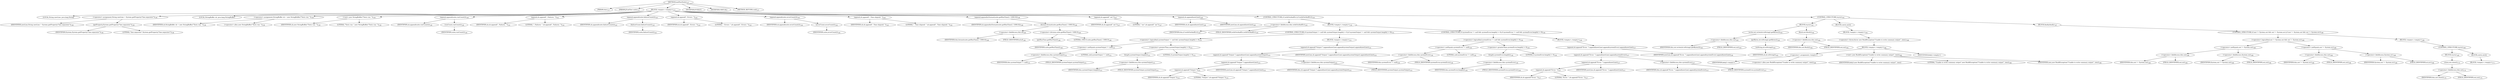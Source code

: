 digraph "endTestSuite" {  
"210" [label = <(METHOD,endTestSuite)<SUB>137</SUB>> ]
"211" [label = <(PARAM,this)<SUB>137</SUB>> ]
"212" [label = <(PARAM,JUnitTest suite)<SUB>137</SUB>> ]
"213" [label = <(BLOCK,&lt;empty&gt;,&lt;empty&gt;)<SUB>137</SUB>> ]
"214" [label = <(LOCAL,String newLine: java.lang.String)> ]
"215" [label = <(&lt;operator&gt;.assignment,String newLine = System.getProperty(&quot;line.separator&quot;))<SUB>138</SUB>> ]
"216" [label = <(IDENTIFIER,newLine,String newLine = System.getProperty(&quot;line.separator&quot;))<SUB>138</SUB>> ]
"217" [label = <(getProperty,System.getProperty(&quot;line.separator&quot;))<SUB>138</SUB>> ]
"218" [label = <(IDENTIFIER,System,System.getProperty(&quot;line.separator&quot;))<SUB>138</SUB>> ]
"219" [label = <(LITERAL,&quot;line.separator&quot;,System.getProperty(&quot;line.separator&quot;))<SUB>138</SUB>> ]
"10" [label = <(LOCAL,StringBuffer sb: java.lang.StringBuffer)> ]
"220" [label = <(&lt;operator&gt;.assignment,StringBuffer sb = new StringBuffer(&quot;Tests run: &quot;))<SUB>139</SUB>> ]
"221" [label = <(IDENTIFIER,sb,StringBuffer sb = new StringBuffer(&quot;Tests run: &quot;))<SUB>139</SUB>> ]
"222" [label = <(&lt;operator&gt;.alloc,new StringBuffer(&quot;Tests run: &quot;))<SUB>139</SUB>> ]
"223" [label = <(&lt;init&gt;,new StringBuffer(&quot;Tests run: &quot;))<SUB>139</SUB>> ]
"9" [label = <(IDENTIFIER,sb,new StringBuffer(&quot;Tests run: &quot;))<SUB>139</SUB>> ]
"224" [label = <(LITERAL,&quot;Tests run: &quot;,new StringBuffer(&quot;Tests run: &quot;))<SUB>139</SUB>> ]
"225" [label = <(append,append(suite.runCount()))<SUB>140</SUB>> ]
"226" [label = <(IDENTIFIER,sb,append(suite.runCount()))<SUB>140</SUB>> ]
"227" [label = <(runCount,runCount())<SUB>140</SUB>> ]
"228" [label = <(IDENTIFIER,suite,runCount())<SUB>140</SUB>> ]
"229" [label = <(append,sb.append(&quot;, Failures: &quot;))<SUB>141</SUB>> ]
"230" [label = <(IDENTIFIER,sb,sb.append(&quot;, Failures: &quot;))<SUB>141</SUB>> ]
"231" [label = <(LITERAL,&quot;, Failures: &quot;,sb.append(&quot;, Failures: &quot;))<SUB>141</SUB>> ]
"232" [label = <(append,append(suite.failureCount()))<SUB>142</SUB>> ]
"233" [label = <(IDENTIFIER,sb,append(suite.failureCount()))<SUB>142</SUB>> ]
"234" [label = <(failureCount,failureCount())<SUB>142</SUB>> ]
"235" [label = <(IDENTIFIER,suite,failureCount())<SUB>142</SUB>> ]
"236" [label = <(append,sb.append(&quot;, Errors: &quot;))<SUB>143</SUB>> ]
"237" [label = <(IDENTIFIER,sb,sb.append(&quot;, Errors: &quot;))<SUB>143</SUB>> ]
"238" [label = <(LITERAL,&quot;, Errors: &quot;,sb.append(&quot;, Errors: &quot;))<SUB>143</SUB>> ]
"239" [label = <(append,append(suite.errorCount()))<SUB>144</SUB>> ]
"240" [label = <(IDENTIFIER,sb,append(suite.errorCount()))<SUB>144</SUB>> ]
"241" [label = <(errorCount,errorCount())<SUB>144</SUB>> ]
"242" [label = <(IDENTIFIER,suite,errorCount())<SUB>144</SUB>> ]
"243" [label = <(append,sb.append(&quot;, Time elapsed: &quot;))<SUB>145</SUB>> ]
"244" [label = <(IDENTIFIER,sb,sb.append(&quot;, Time elapsed: &quot;))<SUB>145</SUB>> ]
"245" [label = <(LITERAL,&quot;, Time elapsed: &quot;,sb.append(&quot;, Time elapsed: &quot;))<SUB>145</SUB>> ]
"246" [label = <(append,append(nf.format(suite.getRunTime() / 1000.0)))<SUB>146</SUB>> ]
"247" [label = <(IDENTIFIER,sb,append(nf.format(suite.getRunTime() / 1000.0)))<SUB>146</SUB>> ]
"248" [label = <(format,format(suite.getRunTime() / 1000.0))<SUB>146</SUB>> ]
"249" [label = <(&lt;operator&gt;.fieldAccess,this.nf)<SUB>146</SUB>> ]
"250" [label = <(IDENTIFIER,this,format(suite.getRunTime() / 1000.0))<SUB>146</SUB>> ]
"251" [label = <(FIELD_IDENTIFIER,nf,nf)<SUB>146</SUB>> ]
"252" [label = <(&lt;operator&gt;.division,suite.getRunTime() / 1000.0)<SUB>146</SUB>> ]
"253" [label = <(getRunTime,getRunTime())<SUB>146</SUB>> ]
"254" [label = <(IDENTIFIER,suite,getRunTime())<SUB>146</SUB>> ]
"255" [label = <(LITERAL,1000.0,suite.getRunTime() / 1000.0)<SUB>146</SUB>> ]
"256" [label = <(append,sb.append(&quot; sec&quot;))<SUB>147</SUB>> ]
"257" [label = <(IDENTIFIER,sb,sb.append(&quot; sec&quot;))<SUB>147</SUB>> ]
"258" [label = <(LITERAL,&quot; sec&quot;,sb.append(&quot; sec&quot;))<SUB>147</SUB>> ]
"259" [label = <(append,sb.append(newLine))<SUB>148</SUB>> ]
"260" [label = <(IDENTIFIER,sb,sb.append(newLine))<SUB>148</SUB>> ]
"261" [label = <(IDENTIFIER,newLine,sb.append(newLine))<SUB>148</SUB>> ]
"262" [label = <(CONTROL_STRUCTURE,if (withOutAndErr),if (withOutAndErr))<SUB>150</SUB>> ]
"263" [label = <(&lt;operator&gt;.fieldAccess,this.withOutAndErr)<SUB>150</SUB>> ]
"264" [label = <(IDENTIFIER,this,if (withOutAndErr))<SUB>150</SUB>> ]
"265" [label = <(FIELD_IDENTIFIER,withOutAndErr,withOutAndErr)<SUB>150</SUB>> ]
"266" [label = <(BLOCK,&lt;empty&gt;,&lt;empty&gt;)<SUB>150</SUB>> ]
"267" [label = <(CONTROL_STRUCTURE,if (systemOutput != null &amp;&amp; systemOutput.length() &gt; 0),if (systemOutput != null &amp;&amp; systemOutput.length() &gt; 0))<SUB>151</SUB>> ]
"268" [label = <(&lt;operator&gt;.logicalAnd,systemOutput != null &amp;&amp; systemOutput.length() &gt; 0)<SUB>151</SUB>> ]
"269" [label = <(&lt;operator&gt;.notEquals,systemOutput != null)<SUB>151</SUB>> ]
"270" [label = <(&lt;operator&gt;.fieldAccess,this.systemOutput)<SUB>151</SUB>> ]
"271" [label = <(IDENTIFIER,this,systemOutput != null)<SUB>151</SUB>> ]
"272" [label = <(FIELD_IDENTIFIER,systemOutput,systemOutput)<SUB>151</SUB>> ]
"273" [label = <(LITERAL,null,systemOutput != null)<SUB>151</SUB>> ]
"274" [label = <(&lt;operator&gt;.greaterThan,systemOutput.length() &gt; 0)<SUB>151</SUB>> ]
"275" [label = <(length,systemOutput.length())<SUB>151</SUB>> ]
"276" [label = <(&lt;operator&gt;.fieldAccess,this.systemOutput)<SUB>151</SUB>> ]
"277" [label = <(IDENTIFIER,this,systemOutput.length())<SUB>151</SUB>> ]
"278" [label = <(FIELD_IDENTIFIER,systemOutput,systemOutput)<SUB>151</SUB>> ]
"279" [label = <(LITERAL,0,systemOutput.length() &gt; 0)<SUB>151</SUB>> ]
"280" [label = <(BLOCK,&lt;empty&gt;,&lt;empty&gt;)<SUB>151</SUB>> ]
"281" [label = <(append,sb.append(&quot;Output:&quot;).append(newLine).append(systemOutput).append(newLine))<SUB>152</SUB>> ]
"282" [label = <(append,sb.append(&quot;Output:&quot;).append(newLine).append(systemOutput))<SUB>152</SUB>> ]
"283" [label = <(append,sb.append(&quot;Output:&quot;).append(newLine))<SUB>152</SUB>> ]
"284" [label = <(append,sb.append(&quot;Output:&quot;))<SUB>152</SUB>> ]
"285" [label = <(IDENTIFIER,sb,sb.append(&quot;Output:&quot;))<SUB>152</SUB>> ]
"286" [label = <(LITERAL,&quot;Output:&quot;,sb.append(&quot;Output:&quot;))<SUB>152</SUB>> ]
"287" [label = <(IDENTIFIER,newLine,sb.append(&quot;Output:&quot;).append(newLine))<SUB>152</SUB>> ]
"288" [label = <(&lt;operator&gt;.fieldAccess,this.systemOutput)<SUB>152</SUB>> ]
"289" [label = <(IDENTIFIER,this,sb.append(&quot;Output:&quot;).append(newLine).append(systemOutput))<SUB>152</SUB>> ]
"290" [label = <(FIELD_IDENTIFIER,systemOutput,systemOutput)<SUB>152</SUB>> ]
"291" [label = <(IDENTIFIER,newLine,sb.append(&quot;Output:&quot;).append(newLine).append(systemOutput).append(newLine))<SUB>153</SUB>> ]
"292" [label = <(CONTROL_STRUCTURE,if (systemError != null &amp;&amp; systemError.length() &gt; 0),if (systemError != null &amp;&amp; systemError.length() &gt; 0))<SUB>156</SUB>> ]
"293" [label = <(&lt;operator&gt;.logicalAnd,systemError != null &amp;&amp; systemError.length() &gt; 0)<SUB>156</SUB>> ]
"294" [label = <(&lt;operator&gt;.notEquals,systemError != null)<SUB>156</SUB>> ]
"295" [label = <(&lt;operator&gt;.fieldAccess,this.systemError)<SUB>156</SUB>> ]
"296" [label = <(IDENTIFIER,this,systemError != null)<SUB>156</SUB>> ]
"297" [label = <(FIELD_IDENTIFIER,systemError,systemError)<SUB>156</SUB>> ]
"298" [label = <(LITERAL,null,systemError != null)<SUB>156</SUB>> ]
"299" [label = <(&lt;operator&gt;.greaterThan,systemError.length() &gt; 0)<SUB>156</SUB>> ]
"300" [label = <(length,systemError.length())<SUB>156</SUB>> ]
"301" [label = <(&lt;operator&gt;.fieldAccess,this.systemError)<SUB>156</SUB>> ]
"302" [label = <(IDENTIFIER,this,systemError.length())<SUB>156</SUB>> ]
"303" [label = <(FIELD_IDENTIFIER,systemError,systemError)<SUB>156</SUB>> ]
"304" [label = <(LITERAL,0,systemError.length() &gt; 0)<SUB>156</SUB>> ]
"305" [label = <(BLOCK,&lt;empty&gt;,&lt;empty&gt;)<SUB>156</SUB>> ]
"306" [label = <(append,sb.append(&quot;Error: &quot;).append(newLine).append(systemError).append(newLine))<SUB>157</SUB>> ]
"307" [label = <(append,sb.append(&quot;Error: &quot;).append(newLine).append(systemError))<SUB>157</SUB>> ]
"308" [label = <(append,sb.append(&quot;Error: &quot;).append(newLine))<SUB>157</SUB>> ]
"309" [label = <(append,sb.append(&quot;Error: &quot;))<SUB>157</SUB>> ]
"310" [label = <(IDENTIFIER,sb,sb.append(&quot;Error: &quot;))<SUB>157</SUB>> ]
"311" [label = <(LITERAL,&quot;Error: &quot;,sb.append(&quot;Error: &quot;))<SUB>157</SUB>> ]
"312" [label = <(IDENTIFIER,newLine,sb.append(&quot;Error: &quot;).append(newLine))<SUB>157</SUB>> ]
"313" [label = <(&lt;operator&gt;.fieldAccess,this.systemError)<SUB>157</SUB>> ]
"314" [label = <(IDENTIFIER,this,sb.append(&quot;Error: &quot;).append(newLine).append(systemError))<SUB>157</SUB>> ]
"315" [label = <(FIELD_IDENTIFIER,systemError,systemError)<SUB>157</SUB>> ]
"316" [label = <(IDENTIFIER,newLine,sb.append(&quot;Error: &quot;).append(newLine).append(systemError).append(newLine))<SUB>158</SUB>> ]
"317" [label = <(CONTROL_STRUCTURE,try,try)<SUB>162</SUB>> ]
"318" [label = <(BLOCK,try,try)<SUB>162</SUB>> ]
"319" [label = <(write,out.write(sb.toString().getBytes()))<SUB>163</SUB>> ]
"320" [label = <(&lt;operator&gt;.fieldAccess,this.out)<SUB>163</SUB>> ]
"321" [label = <(IDENTIFIER,this,out.write(sb.toString().getBytes()))<SUB>163</SUB>> ]
"322" [label = <(FIELD_IDENTIFIER,out,out)<SUB>163</SUB>> ]
"323" [label = <(getBytes,sb.toString().getBytes())<SUB>163</SUB>> ]
"324" [label = <(toString,sb.toString())<SUB>163</SUB>> ]
"325" [label = <(IDENTIFIER,sb,sb.toString())<SUB>163</SUB>> ]
"326" [label = <(flush,out.flush())<SUB>164</SUB>> ]
"327" [label = <(&lt;operator&gt;.fieldAccess,this.out)<SUB>164</SUB>> ]
"328" [label = <(IDENTIFIER,this,out.flush())<SUB>164</SUB>> ]
"329" [label = <(FIELD_IDENTIFIER,out,out)<SUB>164</SUB>> ]
"330" [label = <(BLOCK,catch,catch)> ]
"331" [label = <(BLOCK,&lt;empty&gt;,&lt;empty&gt;)<SUB>165</SUB>> ]
"332" [label = <(&lt;operator&gt;.throw,throw new BuildException(&quot;Unable to write summary output&quot;, ioex);)<SUB>166</SUB>> ]
"333" [label = <(BLOCK,&lt;empty&gt;,&lt;empty&gt;)<SUB>166</SUB>> ]
"334" [label = <(&lt;operator&gt;.assignment,&lt;empty&gt;)> ]
"335" [label = <(IDENTIFIER,$obj3,&lt;empty&gt;)> ]
"336" [label = <(&lt;operator&gt;.alloc,new BuildException(&quot;Unable to write summary output&quot;, ioex))<SUB>166</SUB>> ]
"337" [label = <(&lt;init&gt;,new BuildException(&quot;Unable to write summary output&quot;, ioex))<SUB>166</SUB>> ]
"338" [label = <(IDENTIFIER,$obj3,new BuildException(&quot;Unable to write summary output&quot;, ioex))> ]
"339" [label = <(LITERAL,&quot;Unable to write summary output&quot;,new BuildException(&quot;Unable to write summary output&quot;, ioex))<SUB>166</SUB>> ]
"340" [label = <(IDENTIFIER,ioex,new BuildException(&quot;Unable to write summary output&quot;, ioex))<SUB>166</SUB>> ]
"341" [label = <(IDENTIFIER,$obj3,&lt;empty&gt;)> ]
"342" [label = <(BLOCK,finally,finally)<SUB>167</SUB>> ]
"343" [label = <(CONTROL_STRUCTURE,if (out != System.out &amp;&amp; out != System.err),if (out != System.out &amp;&amp; out != System.err))<SUB>168</SUB>> ]
"344" [label = <(&lt;operator&gt;.logicalAnd,out != System.out &amp;&amp; out != System.err)<SUB>168</SUB>> ]
"345" [label = <(&lt;operator&gt;.notEquals,out != System.out)<SUB>168</SUB>> ]
"346" [label = <(&lt;operator&gt;.fieldAccess,this.out)<SUB>168</SUB>> ]
"347" [label = <(IDENTIFIER,this,out != System.out)<SUB>168</SUB>> ]
"348" [label = <(FIELD_IDENTIFIER,out,out)<SUB>168</SUB>> ]
"349" [label = <(&lt;operator&gt;.fieldAccess,System.out)<SUB>168</SUB>> ]
"350" [label = <(IDENTIFIER,System,out != System.out)<SUB>168</SUB>> ]
"351" [label = <(FIELD_IDENTIFIER,out,out)<SUB>168</SUB>> ]
"352" [label = <(&lt;operator&gt;.notEquals,out != System.err)<SUB>168</SUB>> ]
"353" [label = <(&lt;operator&gt;.fieldAccess,this.out)<SUB>168</SUB>> ]
"354" [label = <(IDENTIFIER,this,out != System.err)<SUB>168</SUB>> ]
"355" [label = <(FIELD_IDENTIFIER,out,out)<SUB>168</SUB>> ]
"356" [label = <(&lt;operator&gt;.fieldAccess,System.err)<SUB>168</SUB>> ]
"357" [label = <(IDENTIFIER,System,out != System.err)<SUB>168</SUB>> ]
"358" [label = <(FIELD_IDENTIFIER,err,err)<SUB>168</SUB>> ]
"359" [label = <(BLOCK,&lt;empty&gt;,&lt;empty&gt;)<SUB>168</SUB>> ]
"360" [label = <(CONTROL_STRUCTURE,try,try)<SUB>169</SUB>> ]
"361" [label = <(BLOCK,try,try)<SUB>169</SUB>> ]
"362" [label = <(close,out.close())<SUB>170</SUB>> ]
"363" [label = <(&lt;operator&gt;.fieldAccess,this.out)<SUB>170</SUB>> ]
"364" [label = <(IDENTIFIER,this,out.close())<SUB>170</SUB>> ]
"365" [label = <(FIELD_IDENTIFIER,out,out)<SUB>170</SUB>> ]
"366" [label = <(BLOCK,catch,catch)> ]
"367" [label = <(BLOCK,&lt;empty&gt;,&lt;empty&gt;)<SUB>171</SUB>> ]
"368" [label = <(MODIFIER,PUBLIC)> ]
"369" [label = <(MODIFIER,VIRTUAL)> ]
"370" [label = <(METHOD_RETURN,void)<SUB>137</SUB>> ]
  "210" -> "211" 
  "210" -> "212" 
  "210" -> "213" 
  "210" -> "368" 
  "210" -> "369" 
  "210" -> "370" 
  "213" -> "214" 
  "213" -> "215" 
  "213" -> "10" 
  "213" -> "220" 
  "213" -> "223" 
  "213" -> "225" 
  "213" -> "229" 
  "213" -> "232" 
  "213" -> "236" 
  "213" -> "239" 
  "213" -> "243" 
  "213" -> "246" 
  "213" -> "256" 
  "213" -> "259" 
  "213" -> "262" 
  "213" -> "317" 
  "215" -> "216" 
  "215" -> "217" 
  "217" -> "218" 
  "217" -> "219" 
  "220" -> "221" 
  "220" -> "222" 
  "223" -> "9" 
  "223" -> "224" 
  "225" -> "226" 
  "225" -> "227" 
  "227" -> "228" 
  "229" -> "230" 
  "229" -> "231" 
  "232" -> "233" 
  "232" -> "234" 
  "234" -> "235" 
  "236" -> "237" 
  "236" -> "238" 
  "239" -> "240" 
  "239" -> "241" 
  "241" -> "242" 
  "243" -> "244" 
  "243" -> "245" 
  "246" -> "247" 
  "246" -> "248" 
  "248" -> "249" 
  "248" -> "252" 
  "249" -> "250" 
  "249" -> "251" 
  "252" -> "253" 
  "252" -> "255" 
  "253" -> "254" 
  "256" -> "257" 
  "256" -> "258" 
  "259" -> "260" 
  "259" -> "261" 
  "262" -> "263" 
  "262" -> "266" 
  "263" -> "264" 
  "263" -> "265" 
  "266" -> "267" 
  "266" -> "292" 
  "267" -> "268" 
  "267" -> "280" 
  "268" -> "269" 
  "268" -> "274" 
  "269" -> "270" 
  "269" -> "273" 
  "270" -> "271" 
  "270" -> "272" 
  "274" -> "275" 
  "274" -> "279" 
  "275" -> "276" 
  "276" -> "277" 
  "276" -> "278" 
  "280" -> "281" 
  "281" -> "282" 
  "281" -> "291" 
  "282" -> "283" 
  "282" -> "288" 
  "283" -> "284" 
  "283" -> "287" 
  "284" -> "285" 
  "284" -> "286" 
  "288" -> "289" 
  "288" -> "290" 
  "292" -> "293" 
  "292" -> "305" 
  "293" -> "294" 
  "293" -> "299" 
  "294" -> "295" 
  "294" -> "298" 
  "295" -> "296" 
  "295" -> "297" 
  "299" -> "300" 
  "299" -> "304" 
  "300" -> "301" 
  "301" -> "302" 
  "301" -> "303" 
  "305" -> "306" 
  "306" -> "307" 
  "306" -> "316" 
  "307" -> "308" 
  "307" -> "313" 
  "308" -> "309" 
  "308" -> "312" 
  "309" -> "310" 
  "309" -> "311" 
  "313" -> "314" 
  "313" -> "315" 
  "317" -> "318" 
  "317" -> "330" 
  "317" -> "342" 
  "318" -> "319" 
  "318" -> "326" 
  "319" -> "320" 
  "319" -> "323" 
  "320" -> "321" 
  "320" -> "322" 
  "323" -> "324" 
  "324" -> "325" 
  "326" -> "327" 
  "327" -> "328" 
  "327" -> "329" 
  "330" -> "331" 
  "331" -> "332" 
  "332" -> "333" 
  "333" -> "334" 
  "333" -> "337" 
  "333" -> "341" 
  "334" -> "335" 
  "334" -> "336" 
  "337" -> "338" 
  "337" -> "339" 
  "337" -> "340" 
  "342" -> "343" 
  "343" -> "344" 
  "343" -> "359" 
  "344" -> "345" 
  "344" -> "352" 
  "345" -> "346" 
  "345" -> "349" 
  "346" -> "347" 
  "346" -> "348" 
  "349" -> "350" 
  "349" -> "351" 
  "352" -> "353" 
  "352" -> "356" 
  "353" -> "354" 
  "353" -> "355" 
  "356" -> "357" 
  "356" -> "358" 
  "359" -> "360" 
  "360" -> "361" 
  "360" -> "366" 
  "361" -> "362" 
  "362" -> "363" 
  "363" -> "364" 
  "363" -> "365" 
  "366" -> "367" 
}
